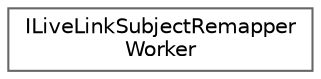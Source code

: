 digraph "Graphical Class Hierarchy"
{
 // INTERACTIVE_SVG=YES
 // LATEX_PDF_SIZE
  bgcolor="transparent";
  edge [fontname=Helvetica,fontsize=10,labelfontname=Helvetica,labelfontsize=10];
  node [fontname=Helvetica,fontsize=10,shape=box,height=0.2,width=0.4];
  rankdir="LR";
  Node0 [id="Node000000",label="ILiveLinkSubjectRemapper\lWorker",height=0.2,width=0.4,color="grey40", fillcolor="white", style="filled",URL="$d4/d4f/classILiveLinkSubjectRemapperWorker.html",tooltip="Basic object to transform incoming static and frame data for a subject."];
}
